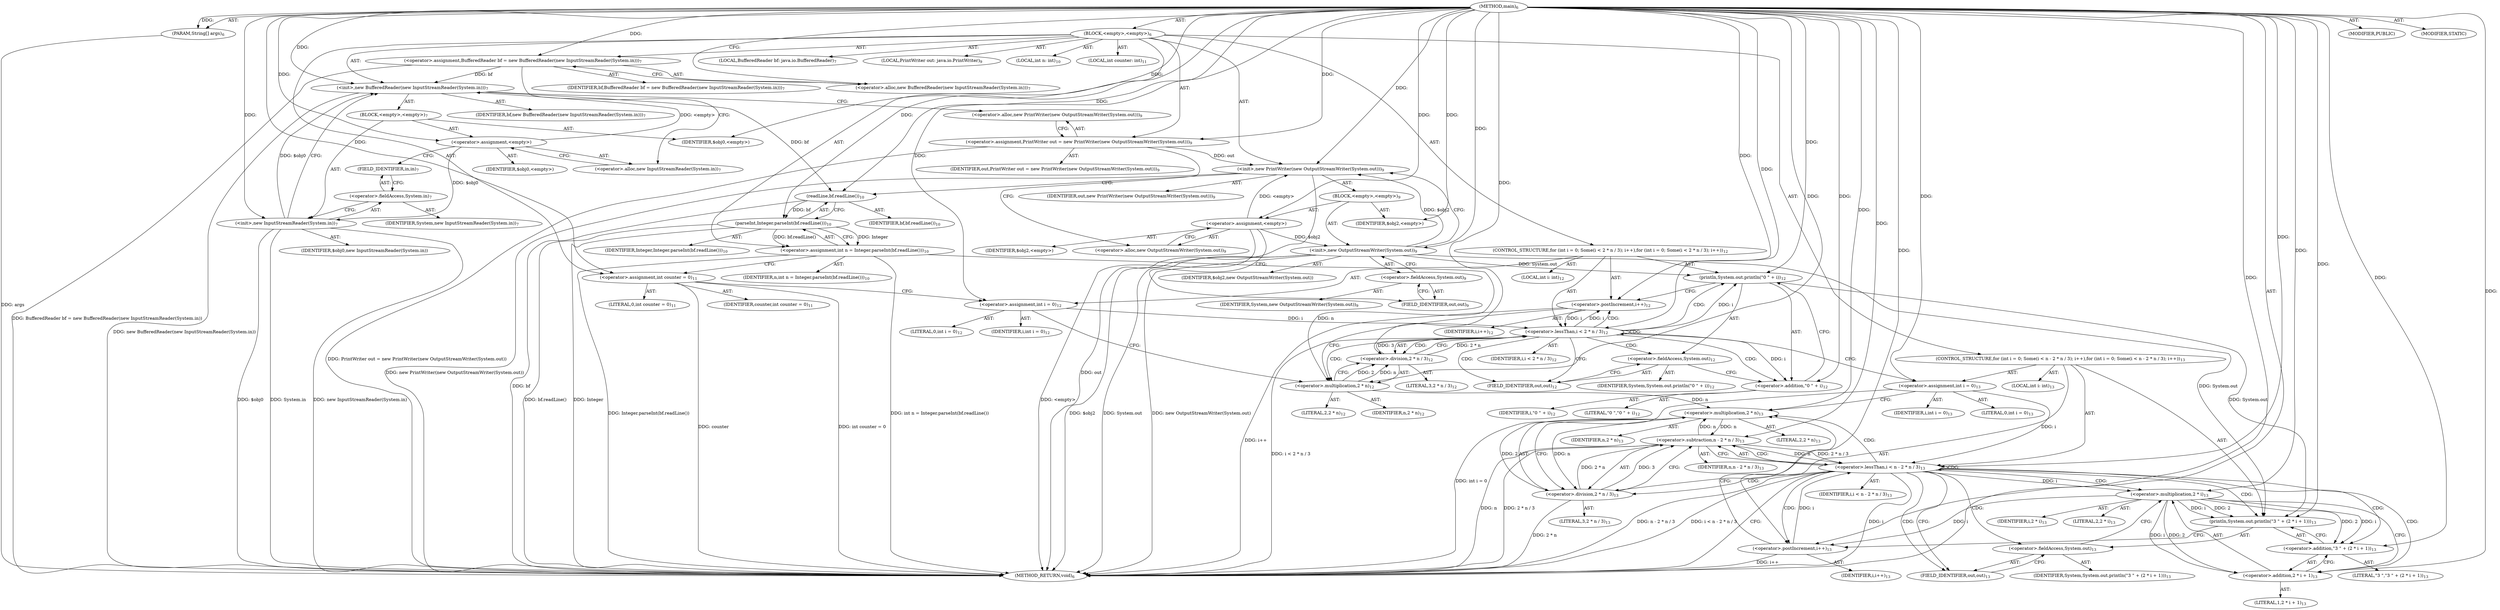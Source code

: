 digraph "main" {  
"21" [label = <(METHOD,main)<SUB>6</SUB>> ]
"22" [label = <(PARAM,String[] args)<SUB>6</SUB>> ]
"23" [label = <(BLOCK,&lt;empty&gt;,&lt;empty&gt;)<SUB>6</SUB>> ]
"4" [label = <(LOCAL,BufferedReader bf: java.io.BufferedReader)<SUB>7</SUB>> ]
"24" [label = <(&lt;operator&gt;.assignment,BufferedReader bf = new BufferedReader(new InputStreamReader(System.in)))<SUB>7</SUB>> ]
"25" [label = <(IDENTIFIER,bf,BufferedReader bf = new BufferedReader(new InputStreamReader(System.in)))<SUB>7</SUB>> ]
"26" [label = <(&lt;operator&gt;.alloc,new BufferedReader(new InputStreamReader(System.in)))<SUB>7</SUB>> ]
"27" [label = <(&lt;init&gt;,new BufferedReader(new InputStreamReader(System.in)))<SUB>7</SUB>> ]
"3" [label = <(IDENTIFIER,bf,new BufferedReader(new InputStreamReader(System.in)))<SUB>7</SUB>> ]
"28" [label = <(BLOCK,&lt;empty&gt;,&lt;empty&gt;)<SUB>7</SUB>> ]
"29" [label = <(&lt;operator&gt;.assignment,&lt;empty&gt;)> ]
"30" [label = <(IDENTIFIER,$obj0,&lt;empty&gt;)> ]
"31" [label = <(&lt;operator&gt;.alloc,new InputStreamReader(System.in))<SUB>7</SUB>> ]
"32" [label = <(&lt;init&gt;,new InputStreamReader(System.in))<SUB>7</SUB>> ]
"33" [label = <(IDENTIFIER,$obj0,new InputStreamReader(System.in))> ]
"34" [label = <(&lt;operator&gt;.fieldAccess,System.in)<SUB>7</SUB>> ]
"35" [label = <(IDENTIFIER,System,new InputStreamReader(System.in))<SUB>7</SUB>> ]
"36" [label = <(FIELD_IDENTIFIER,in,in)<SUB>7</SUB>> ]
"37" [label = <(IDENTIFIER,$obj0,&lt;empty&gt;)> ]
"6" [label = <(LOCAL,PrintWriter out: java.io.PrintWriter)<SUB>9</SUB>> ]
"38" [label = <(&lt;operator&gt;.assignment,PrintWriter out = new PrintWriter(new OutputStreamWriter(System.out)))<SUB>9</SUB>> ]
"39" [label = <(IDENTIFIER,out,PrintWriter out = new PrintWriter(new OutputStreamWriter(System.out)))<SUB>9</SUB>> ]
"40" [label = <(&lt;operator&gt;.alloc,new PrintWriter(new OutputStreamWriter(System.out)))<SUB>9</SUB>> ]
"41" [label = <(&lt;init&gt;,new PrintWriter(new OutputStreamWriter(System.out)))<SUB>9</SUB>> ]
"5" [label = <(IDENTIFIER,out,new PrintWriter(new OutputStreamWriter(System.out)))<SUB>9</SUB>> ]
"42" [label = <(BLOCK,&lt;empty&gt;,&lt;empty&gt;)<SUB>9</SUB>> ]
"43" [label = <(&lt;operator&gt;.assignment,&lt;empty&gt;)> ]
"44" [label = <(IDENTIFIER,$obj2,&lt;empty&gt;)> ]
"45" [label = <(&lt;operator&gt;.alloc,new OutputStreamWriter(System.out))<SUB>9</SUB>> ]
"46" [label = <(&lt;init&gt;,new OutputStreamWriter(System.out))<SUB>9</SUB>> ]
"47" [label = <(IDENTIFIER,$obj2,new OutputStreamWriter(System.out))> ]
"48" [label = <(&lt;operator&gt;.fieldAccess,System.out)<SUB>9</SUB>> ]
"49" [label = <(IDENTIFIER,System,new OutputStreamWriter(System.out))<SUB>9</SUB>> ]
"50" [label = <(FIELD_IDENTIFIER,out,out)<SUB>9</SUB>> ]
"51" [label = <(IDENTIFIER,$obj2,&lt;empty&gt;)> ]
"52" [label = <(LOCAL,int n: int)<SUB>10</SUB>> ]
"53" [label = <(&lt;operator&gt;.assignment,int n = Integer.parseInt(bf.readLine()))<SUB>10</SUB>> ]
"54" [label = <(IDENTIFIER,n,int n = Integer.parseInt(bf.readLine()))<SUB>10</SUB>> ]
"55" [label = <(parseInt,Integer.parseInt(bf.readLine()))<SUB>10</SUB>> ]
"56" [label = <(IDENTIFIER,Integer,Integer.parseInt(bf.readLine()))<SUB>10</SUB>> ]
"57" [label = <(readLine,bf.readLine())<SUB>10</SUB>> ]
"58" [label = <(IDENTIFIER,bf,bf.readLine())<SUB>10</SUB>> ]
"59" [label = <(LOCAL,int counter: int)<SUB>11</SUB>> ]
"60" [label = <(&lt;operator&gt;.assignment,int counter = 0)<SUB>11</SUB>> ]
"61" [label = <(IDENTIFIER,counter,int counter = 0)<SUB>11</SUB>> ]
"62" [label = <(LITERAL,0,int counter = 0)<SUB>11</SUB>> ]
"63" [label = <(CONTROL_STRUCTURE,for (int i = 0; Some(i &lt; 2 * n / 3); i++),for (int i = 0; Some(i &lt; 2 * n / 3); i++))<SUB>12</SUB>> ]
"64" [label = <(LOCAL,int i: int)<SUB>12</SUB>> ]
"65" [label = <(&lt;operator&gt;.assignment,int i = 0)<SUB>12</SUB>> ]
"66" [label = <(IDENTIFIER,i,int i = 0)<SUB>12</SUB>> ]
"67" [label = <(LITERAL,0,int i = 0)<SUB>12</SUB>> ]
"68" [label = <(&lt;operator&gt;.lessThan,i &lt; 2 * n / 3)<SUB>12</SUB>> ]
"69" [label = <(IDENTIFIER,i,i &lt; 2 * n / 3)<SUB>12</SUB>> ]
"70" [label = <(&lt;operator&gt;.division,2 * n / 3)<SUB>12</SUB>> ]
"71" [label = <(&lt;operator&gt;.multiplication,2 * n)<SUB>12</SUB>> ]
"72" [label = <(LITERAL,2,2 * n)<SUB>12</SUB>> ]
"73" [label = <(IDENTIFIER,n,2 * n)<SUB>12</SUB>> ]
"74" [label = <(LITERAL,3,2 * n / 3)<SUB>12</SUB>> ]
"75" [label = <(&lt;operator&gt;.postIncrement,i++)<SUB>12</SUB>> ]
"76" [label = <(IDENTIFIER,i,i++)<SUB>12</SUB>> ]
"77" [label = <(println,System.out.println(&quot;0 &quot; + i))<SUB>12</SUB>> ]
"78" [label = <(&lt;operator&gt;.fieldAccess,System.out)<SUB>12</SUB>> ]
"79" [label = <(IDENTIFIER,System,System.out.println(&quot;0 &quot; + i))<SUB>12</SUB>> ]
"80" [label = <(FIELD_IDENTIFIER,out,out)<SUB>12</SUB>> ]
"81" [label = <(&lt;operator&gt;.addition,&quot;0 &quot; + i)<SUB>12</SUB>> ]
"82" [label = <(LITERAL,&quot;0 &quot;,&quot;0 &quot; + i)<SUB>12</SUB>> ]
"83" [label = <(IDENTIFIER,i,&quot;0 &quot; + i)<SUB>12</SUB>> ]
"84" [label = <(CONTROL_STRUCTURE,for (int i = 0; Some(i &lt; n - 2 * n / 3); i++),for (int i = 0; Some(i &lt; n - 2 * n / 3); i++))<SUB>13</SUB>> ]
"85" [label = <(LOCAL,int i: int)<SUB>13</SUB>> ]
"86" [label = <(&lt;operator&gt;.assignment,int i = 0)<SUB>13</SUB>> ]
"87" [label = <(IDENTIFIER,i,int i = 0)<SUB>13</SUB>> ]
"88" [label = <(LITERAL,0,int i = 0)<SUB>13</SUB>> ]
"89" [label = <(&lt;operator&gt;.lessThan,i &lt; n - 2 * n / 3)<SUB>13</SUB>> ]
"90" [label = <(IDENTIFIER,i,i &lt; n - 2 * n / 3)<SUB>13</SUB>> ]
"91" [label = <(&lt;operator&gt;.subtraction,n - 2 * n / 3)<SUB>13</SUB>> ]
"92" [label = <(IDENTIFIER,n,n - 2 * n / 3)<SUB>13</SUB>> ]
"93" [label = <(&lt;operator&gt;.division,2 * n / 3)<SUB>13</SUB>> ]
"94" [label = <(&lt;operator&gt;.multiplication,2 * n)<SUB>13</SUB>> ]
"95" [label = <(LITERAL,2,2 * n)<SUB>13</SUB>> ]
"96" [label = <(IDENTIFIER,n,2 * n)<SUB>13</SUB>> ]
"97" [label = <(LITERAL,3,2 * n / 3)<SUB>13</SUB>> ]
"98" [label = <(&lt;operator&gt;.postIncrement,i++)<SUB>13</SUB>> ]
"99" [label = <(IDENTIFIER,i,i++)<SUB>13</SUB>> ]
"100" [label = <(println,System.out.println(&quot;3 &quot; + (2 * i + 1)))<SUB>13</SUB>> ]
"101" [label = <(&lt;operator&gt;.fieldAccess,System.out)<SUB>13</SUB>> ]
"102" [label = <(IDENTIFIER,System,System.out.println(&quot;3 &quot; + (2 * i + 1)))<SUB>13</SUB>> ]
"103" [label = <(FIELD_IDENTIFIER,out,out)<SUB>13</SUB>> ]
"104" [label = <(&lt;operator&gt;.addition,&quot;3 &quot; + (2 * i + 1))<SUB>13</SUB>> ]
"105" [label = <(LITERAL,&quot;3 &quot;,&quot;3 &quot; + (2 * i + 1))<SUB>13</SUB>> ]
"106" [label = <(&lt;operator&gt;.addition,2 * i + 1)<SUB>13</SUB>> ]
"107" [label = <(&lt;operator&gt;.multiplication,2 * i)<SUB>13</SUB>> ]
"108" [label = <(LITERAL,2,2 * i)<SUB>13</SUB>> ]
"109" [label = <(IDENTIFIER,i,2 * i)<SUB>13</SUB>> ]
"110" [label = <(LITERAL,1,2 * i + 1)<SUB>13</SUB>> ]
"111" [label = <(MODIFIER,PUBLIC)> ]
"112" [label = <(MODIFIER,STATIC)> ]
"113" [label = <(METHOD_RETURN,void)<SUB>6</SUB>> ]
  "21" -> "22"  [ label = "AST: "] 
  "21" -> "23"  [ label = "AST: "] 
  "21" -> "111"  [ label = "AST: "] 
  "21" -> "112"  [ label = "AST: "] 
  "21" -> "113"  [ label = "AST: "] 
  "23" -> "4"  [ label = "AST: "] 
  "23" -> "24"  [ label = "AST: "] 
  "23" -> "27"  [ label = "AST: "] 
  "23" -> "6"  [ label = "AST: "] 
  "23" -> "38"  [ label = "AST: "] 
  "23" -> "41"  [ label = "AST: "] 
  "23" -> "52"  [ label = "AST: "] 
  "23" -> "53"  [ label = "AST: "] 
  "23" -> "59"  [ label = "AST: "] 
  "23" -> "60"  [ label = "AST: "] 
  "23" -> "63"  [ label = "AST: "] 
  "23" -> "84"  [ label = "AST: "] 
  "24" -> "25"  [ label = "AST: "] 
  "24" -> "26"  [ label = "AST: "] 
  "27" -> "3"  [ label = "AST: "] 
  "27" -> "28"  [ label = "AST: "] 
  "28" -> "29"  [ label = "AST: "] 
  "28" -> "32"  [ label = "AST: "] 
  "28" -> "37"  [ label = "AST: "] 
  "29" -> "30"  [ label = "AST: "] 
  "29" -> "31"  [ label = "AST: "] 
  "32" -> "33"  [ label = "AST: "] 
  "32" -> "34"  [ label = "AST: "] 
  "34" -> "35"  [ label = "AST: "] 
  "34" -> "36"  [ label = "AST: "] 
  "38" -> "39"  [ label = "AST: "] 
  "38" -> "40"  [ label = "AST: "] 
  "41" -> "5"  [ label = "AST: "] 
  "41" -> "42"  [ label = "AST: "] 
  "42" -> "43"  [ label = "AST: "] 
  "42" -> "46"  [ label = "AST: "] 
  "42" -> "51"  [ label = "AST: "] 
  "43" -> "44"  [ label = "AST: "] 
  "43" -> "45"  [ label = "AST: "] 
  "46" -> "47"  [ label = "AST: "] 
  "46" -> "48"  [ label = "AST: "] 
  "48" -> "49"  [ label = "AST: "] 
  "48" -> "50"  [ label = "AST: "] 
  "53" -> "54"  [ label = "AST: "] 
  "53" -> "55"  [ label = "AST: "] 
  "55" -> "56"  [ label = "AST: "] 
  "55" -> "57"  [ label = "AST: "] 
  "57" -> "58"  [ label = "AST: "] 
  "60" -> "61"  [ label = "AST: "] 
  "60" -> "62"  [ label = "AST: "] 
  "63" -> "64"  [ label = "AST: "] 
  "63" -> "65"  [ label = "AST: "] 
  "63" -> "68"  [ label = "AST: "] 
  "63" -> "75"  [ label = "AST: "] 
  "63" -> "77"  [ label = "AST: "] 
  "65" -> "66"  [ label = "AST: "] 
  "65" -> "67"  [ label = "AST: "] 
  "68" -> "69"  [ label = "AST: "] 
  "68" -> "70"  [ label = "AST: "] 
  "70" -> "71"  [ label = "AST: "] 
  "70" -> "74"  [ label = "AST: "] 
  "71" -> "72"  [ label = "AST: "] 
  "71" -> "73"  [ label = "AST: "] 
  "75" -> "76"  [ label = "AST: "] 
  "77" -> "78"  [ label = "AST: "] 
  "77" -> "81"  [ label = "AST: "] 
  "78" -> "79"  [ label = "AST: "] 
  "78" -> "80"  [ label = "AST: "] 
  "81" -> "82"  [ label = "AST: "] 
  "81" -> "83"  [ label = "AST: "] 
  "84" -> "85"  [ label = "AST: "] 
  "84" -> "86"  [ label = "AST: "] 
  "84" -> "89"  [ label = "AST: "] 
  "84" -> "98"  [ label = "AST: "] 
  "84" -> "100"  [ label = "AST: "] 
  "86" -> "87"  [ label = "AST: "] 
  "86" -> "88"  [ label = "AST: "] 
  "89" -> "90"  [ label = "AST: "] 
  "89" -> "91"  [ label = "AST: "] 
  "91" -> "92"  [ label = "AST: "] 
  "91" -> "93"  [ label = "AST: "] 
  "93" -> "94"  [ label = "AST: "] 
  "93" -> "97"  [ label = "AST: "] 
  "94" -> "95"  [ label = "AST: "] 
  "94" -> "96"  [ label = "AST: "] 
  "98" -> "99"  [ label = "AST: "] 
  "100" -> "101"  [ label = "AST: "] 
  "100" -> "104"  [ label = "AST: "] 
  "101" -> "102"  [ label = "AST: "] 
  "101" -> "103"  [ label = "AST: "] 
  "104" -> "105"  [ label = "AST: "] 
  "104" -> "106"  [ label = "AST: "] 
  "106" -> "107"  [ label = "AST: "] 
  "106" -> "110"  [ label = "AST: "] 
  "107" -> "108"  [ label = "AST: "] 
  "107" -> "109"  [ label = "AST: "] 
  "24" -> "31"  [ label = "CFG: "] 
  "27" -> "40"  [ label = "CFG: "] 
  "38" -> "45"  [ label = "CFG: "] 
  "41" -> "57"  [ label = "CFG: "] 
  "53" -> "60"  [ label = "CFG: "] 
  "60" -> "65"  [ label = "CFG: "] 
  "26" -> "24"  [ label = "CFG: "] 
  "40" -> "38"  [ label = "CFG: "] 
  "55" -> "53"  [ label = "CFG: "] 
  "65" -> "71"  [ label = "CFG: "] 
  "68" -> "80"  [ label = "CFG: "] 
  "68" -> "86"  [ label = "CFG: "] 
  "75" -> "71"  [ label = "CFG: "] 
  "77" -> "75"  [ label = "CFG: "] 
  "86" -> "94"  [ label = "CFG: "] 
  "89" -> "113"  [ label = "CFG: "] 
  "89" -> "103"  [ label = "CFG: "] 
  "98" -> "94"  [ label = "CFG: "] 
  "100" -> "98"  [ label = "CFG: "] 
  "29" -> "36"  [ label = "CFG: "] 
  "32" -> "27"  [ label = "CFG: "] 
  "43" -> "50"  [ label = "CFG: "] 
  "46" -> "41"  [ label = "CFG: "] 
  "57" -> "55"  [ label = "CFG: "] 
  "70" -> "68"  [ label = "CFG: "] 
  "78" -> "81"  [ label = "CFG: "] 
  "81" -> "77"  [ label = "CFG: "] 
  "91" -> "89"  [ label = "CFG: "] 
  "101" -> "107"  [ label = "CFG: "] 
  "104" -> "100"  [ label = "CFG: "] 
  "31" -> "29"  [ label = "CFG: "] 
  "34" -> "32"  [ label = "CFG: "] 
  "45" -> "43"  [ label = "CFG: "] 
  "48" -> "46"  [ label = "CFG: "] 
  "71" -> "70"  [ label = "CFG: "] 
  "80" -> "78"  [ label = "CFG: "] 
  "93" -> "91"  [ label = "CFG: "] 
  "103" -> "101"  [ label = "CFG: "] 
  "106" -> "104"  [ label = "CFG: "] 
  "36" -> "34"  [ label = "CFG: "] 
  "50" -> "48"  [ label = "CFG: "] 
  "94" -> "93"  [ label = "CFG: "] 
  "107" -> "106"  [ label = "CFG: "] 
  "21" -> "26"  [ label = "CFG: "] 
  "22" -> "113"  [ label = "DDG: args"] 
  "24" -> "113"  [ label = "DDG: BufferedReader bf = new BufferedReader(new InputStreamReader(System.in))"] 
  "32" -> "113"  [ label = "DDG: $obj0"] 
  "32" -> "113"  [ label = "DDG: System.in"] 
  "32" -> "113"  [ label = "DDG: new InputStreamReader(System.in)"] 
  "27" -> "113"  [ label = "DDG: new BufferedReader(new InputStreamReader(System.in))"] 
  "38" -> "113"  [ label = "DDG: PrintWriter out = new PrintWriter(new OutputStreamWriter(System.out))"] 
  "41" -> "113"  [ label = "DDG: out"] 
  "43" -> "113"  [ label = "DDG: &lt;empty&gt;"] 
  "46" -> "113"  [ label = "DDG: $obj2"] 
  "46" -> "113"  [ label = "DDG: System.out"] 
  "46" -> "113"  [ label = "DDG: new OutputStreamWriter(System.out)"] 
  "41" -> "113"  [ label = "DDG: new PrintWriter(new OutputStreamWriter(System.out))"] 
  "57" -> "113"  [ label = "DDG: bf"] 
  "55" -> "113"  [ label = "DDG: bf.readLine()"] 
  "53" -> "113"  [ label = "DDG: Integer.parseInt(bf.readLine())"] 
  "53" -> "113"  [ label = "DDG: int n = Integer.parseInt(bf.readLine())"] 
  "60" -> "113"  [ label = "DDG: counter"] 
  "60" -> "113"  [ label = "DDG: int counter = 0"] 
  "68" -> "113"  [ label = "DDG: i &lt; 2 * n / 3"] 
  "86" -> "113"  [ label = "DDG: int i = 0"] 
  "89" -> "113"  [ label = "DDG: i"] 
  "91" -> "113"  [ label = "DDG: n"] 
  "93" -> "113"  [ label = "DDG: 2 * n"] 
  "91" -> "113"  [ label = "DDG: 2 * n / 3"] 
  "89" -> "113"  [ label = "DDG: n - 2 * n / 3"] 
  "89" -> "113"  [ label = "DDG: i &lt; n - 2 * n / 3"] 
  "98" -> "113"  [ label = "DDG: i++"] 
  "75" -> "113"  [ label = "DDG: i++"] 
  "55" -> "113"  [ label = "DDG: Integer"] 
  "21" -> "22"  [ label = "DDG: "] 
  "21" -> "24"  [ label = "DDG: "] 
  "21" -> "38"  [ label = "DDG: "] 
  "55" -> "53"  [ label = "DDG: Integer"] 
  "55" -> "53"  [ label = "DDG: bf.readLine()"] 
  "21" -> "60"  [ label = "DDG: "] 
  "24" -> "27"  [ label = "DDG: bf"] 
  "21" -> "27"  [ label = "DDG: "] 
  "29" -> "27"  [ label = "DDG: &lt;empty&gt;"] 
  "32" -> "27"  [ label = "DDG: $obj0"] 
  "38" -> "41"  [ label = "DDG: out"] 
  "21" -> "41"  [ label = "DDG: "] 
  "43" -> "41"  [ label = "DDG: &lt;empty&gt;"] 
  "46" -> "41"  [ label = "DDG: $obj2"] 
  "21" -> "65"  [ label = "DDG: "] 
  "21" -> "86"  [ label = "DDG: "] 
  "21" -> "29"  [ label = "DDG: "] 
  "21" -> "37"  [ label = "DDG: "] 
  "21" -> "43"  [ label = "DDG: "] 
  "21" -> "51"  [ label = "DDG: "] 
  "21" -> "55"  [ label = "DDG: "] 
  "57" -> "55"  [ label = "DDG: bf"] 
  "65" -> "68"  [ label = "DDG: i"] 
  "75" -> "68"  [ label = "DDG: i"] 
  "21" -> "68"  [ label = "DDG: "] 
  "70" -> "68"  [ label = "DDG: 2 * n"] 
  "70" -> "68"  [ label = "DDG: 3"] 
  "21" -> "75"  [ label = "DDG: "] 
  "68" -> "75"  [ label = "DDG: i"] 
  "46" -> "77"  [ label = "DDG: System.out"] 
  "21" -> "77"  [ label = "DDG: "] 
  "68" -> "77"  [ label = "DDG: i"] 
  "86" -> "89"  [ label = "DDG: i"] 
  "98" -> "89"  [ label = "DDG: i"] 
  "21" -> "89"  [ label = "DDG: "] 
  "91" -> "89"  [ label = "DDG: n"] 
  "91" -> "89"  [ label = "DDG: 2 * n / 3"] 
  "107" -> "98"  [ label = "DDG: i"] 
  "21" -> "98"  [ label = "DDG: "] 
  "46" -> "100"  [ label = "DDG: System.out"] 
  "77" -> "100"  [ label = "DDG: System.out"] 
  "21" -> "100"  [ label = "DDG: "] 
  "107" -> "100"  [ label = "DDG: 2"] 
  "107" -> "100"  [ label = "DDG: i"] 
  "29" -> "32"  [ label = "DDG: $obj0"] 
  "21" -> "32"  [ label = "DDG: "] 
  "43" -> "46"  [ label = "DDG: $obj2"] 
  "21" -> "46"  [ label = "DDG: "] 
  "27" -> "57"  [ label = "DDG: bf"] 
  "21" -> "57"  [ label = "DDG: "] 
  "71" -> "70"  [ label = "DDG: 2"] 
  "71" -> "70"  [ label = "DDG: n"] 
  "21" -> "70"  [ label = "DDG: "] 
  "21" -> "81"  [ label = "DDG: "] 
  "68" -> "81"  [ label = "DDG: i"] 
  "94" -> "91"  [ label = "DDG: n"] 
  "21" -> "91"  [ label = "DDG: "] 
  "93" -> "91"  [ label = "DDG: 2 * n"] 
  "93" -> "91"  [ label = "DDG: 3"] 
  "21" -> "104"  [ label = "DDG: "] 
  "107" -> "104"  [ label = "DDG: 2"] 
  "107" -> "104"  [ label = "DDG: i"] 
  "21" -> "71"  [ label = "DDG: "] 
  "53" -> "71"  [ label = "DDG: n"] 
  "94" -> "93"  [ label = "DDG: 2"] 
  "94" -> "93"  [ label = "DDG: n"] 
  "21" -> "93"  [ label = "DDG: "] 
  "107" -> "106"  [ label = "DDG: 2"] 
  "107" -> "106"  [ label = "DDG: i"] 
  "21" -> "106"  [ label = "DDG: "] 
  "21" -> "94"  [ label = "DDG: "] 
  "71" -> "94"  [ label = "DDG: n"] 
  "91" -> "94"  [ label = "DDG: n"] 
  "21" -> "107"  [ label = "DDG: "] 
  "89" -> "107"  [ label = "DDG: i"] 
  "68" -> "80"  [ label = "CDG: "] 
  "68" -> "68"  [ label = "CDG: "] 
  "68" -> "77"  [ label = "CDG: "] 
  "68" -> "71"  [ label = "CDG: "] 
  "68" -> "75"  [ label = "CDG: "] 
  "68" -> "81"  [ label = "CDG: "] 
  "68" -> "70"  [ label = "CDG: "] 
  "68" -> "78"  [ label = "CDG: "] 
  "89" -> "107"  [ label = "CDG: "] 
  "89" -> "94"  [ label = "CDG: "] 
  "89" -> "89"  [ label = "CDG: "] 
  "89" -> "98"  [ label = "CDG: "] 
  "89" -> "100"  [ label = "CDG: "] 
  "89" -> "103"  [ label = "CDG: "] 
  "89" -> "104"  [ label = "CDG: "] 
  "89" -> "106"  [ label = "CDG: "] 
  "89" -> "91"  [ label = "CDG: "] 
  "89" -> "93"  [ label = "CDG: "] 
  "89" -> "101"  [ label = "CDG: "] 
}
